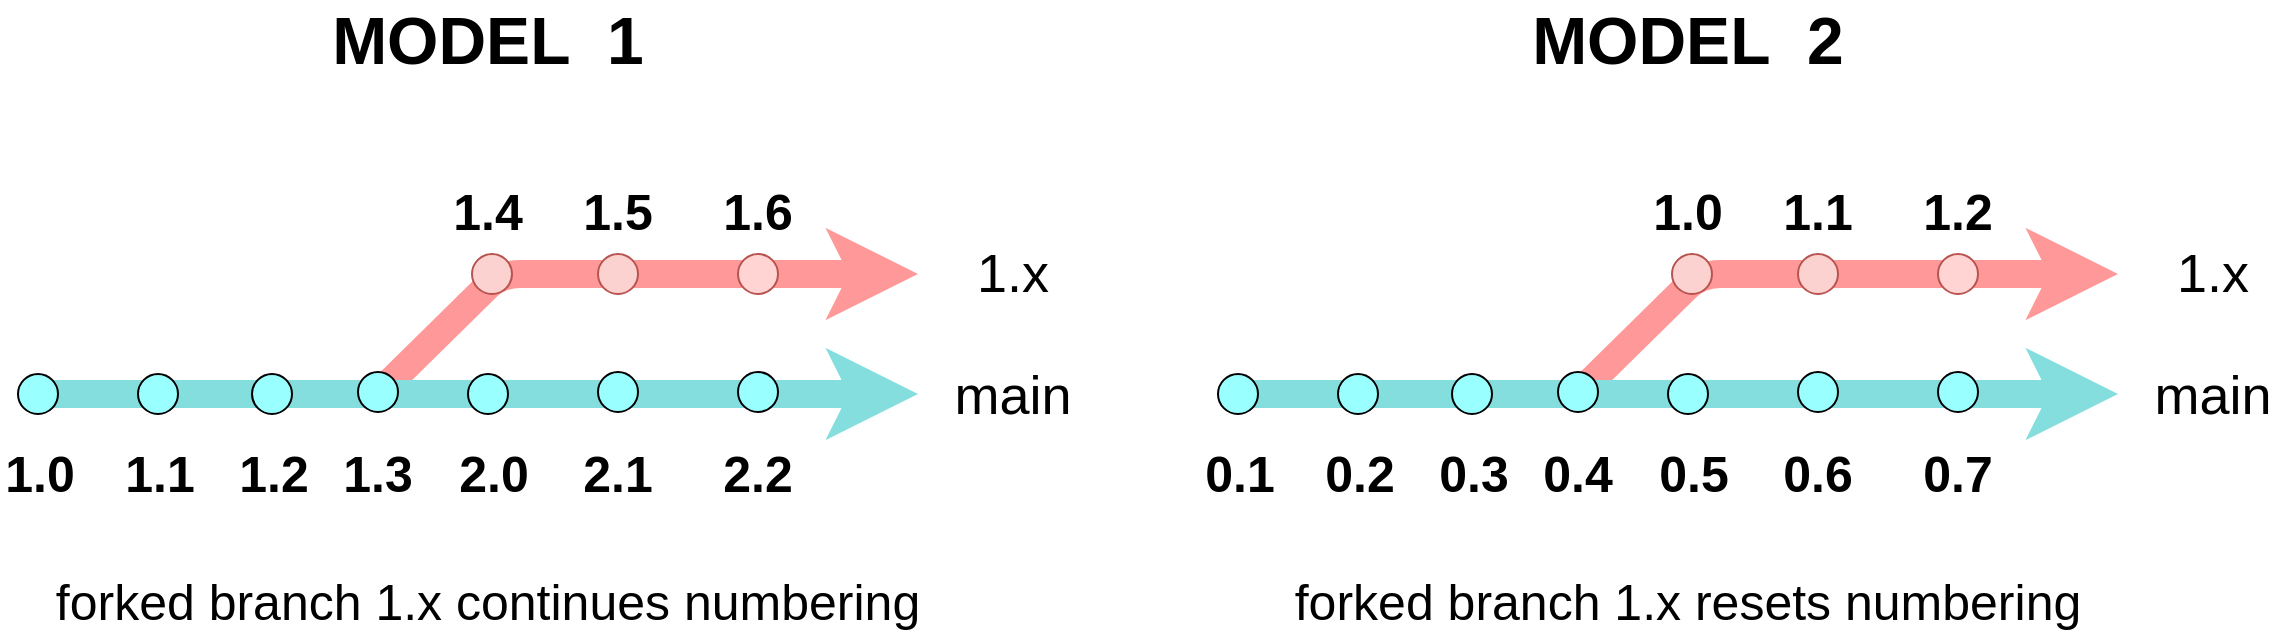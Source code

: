 <mxfile version="17.4.6"><diagram id="KP8oun5FIIsAHM88C_94" name="Page-1"><mxGraphModel dx="2272" dy="736" grid="1" gridSize="10" guides="1" tooltips="1" connect="1" arrows="1" fold="1" page="1" pageScale="1" pageWidth="850" pageHeight="1100" math="0" shadow="0"><root><mxCell id="0"/><mxCell id="1" parent="0"/><mxCell id="Y2DOTdt65TcM0h_Xz7_P-93" value="" style="group" parent="1" vertex="1" connectable="0"><mxGeometry x="-60" y="240" width="534" height="300" as="geometry"/></mxCell><mxCell id="Y2DOTdt65TcM0h_Xz7_P-67" value="" style="endArrow=classic;html=1;startSize=2;endSize=1;strokeWidth=14;strokeColor=#FF9999;endFill=1;" parent="Y2DOTdt65TcM0h_Xz7_P-93" edge="1"><mxGeometry y="-20" width="50" height="50" as="geometry"><mxPoint x="189" y="187" as="sourcePoint"/><mxPoint x="459" y="127" as="targetPoint"/><Array as="points"><mxPoint x="250" y="127"/></Array></mxGeometry></mxCell><mxCell id="Y2DOTdt65TcM0h_Xz7_P-68" value="" style="endArrow=classic;html=1;strokeWidth=14;fillColor=#fff2cc;strokeColor=#85DEDE;endFill=1;endSize=1;startSize=2;" parent="Y2DOTdt65TcM0h_Xz7_P-93" edge="1"><mxGeometry y="-20" width="50" height="50" as="geometry"><mxPoint x="19" y="187" as="sourcePoint"/><mxPoint x="459" y="187" as="targetPoint"/><Array as="points"/></mxGeometry></mxCell><mxCell id="Y2DOTdt65TcM0h_Xz7_P-69" value="1.0" style="text;html=1;strokeColor=none;fillColor=none;align=center;verticalAlign=middle;whiteSpace=wrap;rounded=0;fontStyle=1;fontFamily=Helvetica;fontSize=25;" parent="Y2DOTdt65TcM0h_Xz7_P-93" vertex="1"><mxGeometry y="216" width="40" height="20" as="geometry"/></mxCell><mxCell id="Y2DOTdt65TcM0h_Xz7_P-70" value="1.1" style="text;html=1;strokeColor=none;fillColor=none;align=center;verticalAlign=middle;whiteSpace=wrap;rounded=0;fontStyle=1;fontFamily=Helvetica;fontSize=25;" parent="Y2DOTdt65TcM0h_Xz7_P-93" vertex="1"><mxGeometry x="60" y="216" width="40" height="20" as="geometry"/></mxCell><mxCell id="Y2DOTdt65TcM0h_Xz7_P-71" value="1.2" style="text;html=1;strokeColor=none;fillColor=none;align=center;verticalAlign=middle;whiteSpace=wrap;rounded=0;fontStyle=1;fontFamily=Helvetica;fontSize=25;" parent="Y2DOTdt65TcM0h_Xz7_P-93" vertex="1"><mxGeometry x="117" y="216" width="40" height="20" as="geometry"/></mxCell><mxCell id="Y2DOTdt65TcM0h_Xz7_P-72" value="" style="ellipse;whiteSpace=wrap;html=1;aspect=fixed;fontFamily=Helvetica;fontSize=25;fillColor=#99FFFF;" parent="Y2DOTdt65TcM0h_Xz7_P-93" vertex="1"><mxGeometry x="9" y="177" width="20" height="20" as="geometry"/></mxCell><mxCell id="Y2DOTdt65TcM0h_Xz7_P-73" value="" style="ellipse;whiteSpace=wrap;html=1;aspect=fixed;fontFamily=Helvetica;fontSize=25;fillColor=#99FFFF;" parent="Y2DOTdt65TcM0h_Xz7_P-93" vertex="1"><mxGeometry x="69" y="177" width="20" height="20" as="geometry"/></mxCell><mxCell id="Y2DOTdt65TcM0h_Xz7_P-74" value="" style="ellipse;whiteSpace=wrap;html=1;aspect=fixed;fontFamily=Helvetica;fontSize=25;fillColor=#99FFFF;" parent="Y2DOTdt65TcM0h_Xz7_P-93" vertex="1"><mxGeometry x="126" y="177" width="20" height="20" as="geometry"/></mxCell><mxCell id="Y2DOTdt65TcM0h_Xz7_P-75" value="" style="ellipse;whiteSpace=wrap;html=1;aspect=fixed;fontFamily=Helvetica;fontSize=25;fillColor=#99FFFF;" parent="Y2DOTdt65TcM0h_Xz7_P-93" vertex="1"><mxGeometry x="179" y="176" width="20" height="20" as="geometry"/></mxCell><mxCell id="Y2DOTdt65TcM0h_Xz7_P-76" value="" style="ellipse;whiteSpace=wrap;html=1;aspect=fixed;fontFamily=Helvetica;fontSize=25;fillColor=#99FFFF;" parent="Y2DOTdt65TcM0h_Xz7_P-93" vertex="1"><mxGeometry x="234" y="177" width="20" height="20" as="geometry"/></mxCell><mxCell id="Y2DOTdt65TcM0h_Xz7_P-77" value="" style="ellipse;whiteSpace=wrap;html=1;aspect=fixed;fontFamily=Helvetica;fontSize=25;fillColor=#99FFFF;" parent="Y2DOTdt65TcM0h_Xz7_P-93" vertex="1"><mxGeometry x="299" y="176" width="20" height="20" as="geometry"/></mxCell><mxCell id="Y2DOTdt65TcM0h_Xz7_P-78" value="" style="ellipse;whiteSpace=wrap;html=1;aspect=fixed;fontFamily=Helvetica;fontSize=25;fillColor=#99FFFF;" parent="Y2DOTdt65TcM0h_Xz7_P-93" vertex="1"><mxGeometry x="369" y="176" width="20" height="20" as="geometry"/></mxCell><mxCell id="Y2DOTdt65TcM0h_Xz7_P-79" value="1.3" style="text;html=1;strokeColor=none;fillColor=none;align=center;verticalAlign=middle;whiteSpace=wrap;rounded=0;fontStyle=1;fontFamily=Helvetica;fontSize=25;" parent="Y2DOTdt65TcM0h_Xz7_P-93" vertex="1"><mxGeometry x="169" y="216" width="40" height="20" as="geometry"/></mxCell><mxCell id="Y2DOTdt65TcM0h_Xz7_P-80" value="1.4" style="text;html=1;strokeColor=none;fillColor=none;align=center;verticalAlign=middle;whiteSpace=wrap;rounded=0;fontStyle=1;fontFamily=Helvetica;fontSize=25;" parent="Y2DOTdt65TcM0h_Xz7_P-93" vertex="1"><mxGeometry x="224" y="85" width="40" height="20" as="geometry"/></mxCell><mxCell id="Y2DOTdt65TcM0h_Xz7_P-81" value="1.5" style="text;html=1;strokeColor=none;fillColor=none;align=center;verticalAlign=middle;whiteSpace=wrap;rounded=0;fontStyle=1;fontFamily=Helvetica;fontSize=25;" parent="Y2DOTdt65TcM0h_Xz7_P-93" vertex="1"><mxGeometry x="289" y="85" width="40" height="20" as="geometry"/></mxCell><mxCell id="Y2DOTdt65TcM0h_Xz7_P-82" value="1.6" style="text;html=1;strokeColor=none;fillColor=none;align=center;verticalAlign=middle;whiteSpace=wrap;rounded=0;fontStyle=1;fontFamily=Helvetica;fontSize=25;" parent="Y2DOTdt65TcM0h_Xz7_P-93" vertex="1"><mxGeometry x="359" y="85" width="40" height="20" as="geometry"/></mxCell><mxCell id="Y2DOTdt65TcM0h_Xz7_P-83" value="2.0" style="text;html=1;strokeColor=none;fillColor=none;align=center;verticalAlign=middle;whiteSpace=wrap;rounded=0;fontStyle=1;fontFamily=Helvetica;fontSize=25;" parent="Y2DOTdt65TcM0h_Xz7_P-93" vertex="1"><mxGeometry x="227" y="216" width="40" height="20" as="geometry"/></mxCell><mxCell id="Y2DOTdt65TcM0h_Xz7_P-84" value="2.1" style="text;html=1;strokeColor=none;fillColor=none;align=center;verticalAlign=middle;whiteSpace=wrap;rounded=0;fontStyle=1;fontFamily=Helvetica;fontSize=25;" parent="Y2DOTdt65TcM0h_Xz7_P-93" vertex="1"><mxGeometry x="289" y="216" width="40" height="20" as="geometry"/></mxCell><mxCell id="Y2DOTdt65TcM0h_Xz7_P-85" value="2.2" style="text;html=1;strokeColor=none;fillColor=none;align=center;verticalAlign=middle;whiteSpace=wrap;rounded=0;fontStyle=1;fontFamily=Helvetica;fontSize=25;" parent="Y2DOTdt65TcM0h_Xz7_P-93" vertex="1"><mxGeometry x="359" y="216" width="40" height="20" as="geometry"/></mxCell><mxCell id="Y2DOTdt65TcM0h_Xz7_P-86" value="" style="ellipse;whiteSpace=wrap;html=1;aspect=fixed;fontFamily=Helvetica;fontSize=25;strokeColor=#b85450;fillColor=#FCD2D0;" parent="Y2DOTdt65TcM0h_Xz7_P-93" vertex="1"><mxGeometry x="236" y="117" width="20" height="20" as="geometry"/></mxCell><mxCell id="Y2DOTdt65TcM0h_Xz7_P-87" value="" style="ellipse;whiteSpace=wrap;html=1;aspect=fixed;fontFamily=Helvetica;fontSize=25;strokeColor=#b85450;fillColor=#FCD2D0;" parent="Y2DOTdt65TcM0h_Xz7_P-93" vertex="1"><mxGeometry x="299" y="117" width="20" height="20" as="geometry"/></mxCell><mxCell id="Y2DOTdt65TcM0h_Xz7_P-88" value="" style="ellipse;whiteSpace=wrap;html=1;aspect=fixed;fontFamily=Helvetica;fontSize=25;strokeColor=#b85450;fillColor=#FFD4D2;" parent="Y2DOTdt65TcM0h_Xz7_P-93" vertex="1"><mxGeometry x="369" y="117" width="20" height="20" as="geometry"/></mxCell><mxCell id="Y2DOTdt65TcM0h_Xz7_P-89" value="forked branch 1.x continues numbering" style="text;html=1;strokeColor=none;fillColor=none;align=center;verticalAlign=middle;whiteSpace=wrap;rounded=0;fontFamily=Helvetica;fontSize=25;" parent="Y2DOTdt65TcM0h_Xz7_P-93" vertex="1"><mxGeometry x="24" y="280" width="440" height="20" as="geometry"/></mxCell><mxCell id="Y2DOTdt65TcM0h_Xz7_P-90" value="MODEL&amp;nbsp; 1" style="text;html=1;strokeColor=none;fillColor=none;align=center;verticalAlign=middle;whiteSpace=wrap;rounded=0;fontFamily=Helvetica;fontSize=33;fontStyle=1" parent="Y2DOTdt65TcM0h_Xz7_P-93" vertex="1"><mxGeometry x="149" width="190" height="20" as="geometry"/></mxCell><mxCell id="Y2DOTdt65TcM0h_Xz7_P-91" value="main" style="text;html=1;strokeColor=none;fillColor=none;align=center;verticalAlign=middle;whiteSpace=wrap;rounded=0;fontFamily=Helvetica;fontSize=27;" parent="Y2DOTdt65TcM0h_Xz7_P-93" vertex="1"><mxGeometry x="479" y="178" width="55" height="20" as="geometry"/></mxCell><mxCell id="Y2DOTdt65TcM0h_Xz7_P-92" value="1.x" style="text;html=1;strokeColor=none;fillColor=none;align=center;verticalAlign=middle;whiteSpace=wrap;rounded=0;fontFamily=Helvetica;fontSize=27;" parent="Y2DOTdt65TcM0h_Xz7_P-93" vertex="1"><mxGeometry x="479" y="117" width="55" height="20" as="geometry"/></mxCell><mxCell id="Y2DOTdt65TcM0h_Xz7_P-94" value="" style="group" parent="1" vertex="1" connectable="0"><mxGeometry x="540" y="240" width="534" height="300" as="geometry"/></mxCell><mxCell id="Y2DOTdt65TcM0h_Xz7_P-34" value="" style="endArrow=classic;html=1;startSize=2;endSize=1;strokeWidth=14;strokeColor=#FF9999;endFill=1;" parent="Y2DOTdt65TcM0h_Xz7_P-94" edge="1"><mxGeometry y="-20" width="50" height="50" as="geometry"><mxPoint x="189" y="187" as="sourcePoint"/><mxPoint x="459" y="127" as="targetPoint"/><Array as="points"><mxPoint x="250" y="127"/></Array></mxGeometry></mxCell><mxCell id="Y2DOTdt65TcM0h_Xz7_P-35" value="" style="endArrow=classic;html=1;strokeWidth=14;fillColor=#fff2cc;strokeColor=#85DEDE;endFill=1;endSize=1;startSize=2;" parent="Y2DOTdt65TcM0h_Xz7_P-94" edge="1"><mxGeometry y="-20" width="50" height="50" as="geometry"><mxPoint x="19" y="187" as="sourcePoint"/><mxPoint x="459" y="187" as="targetPoint"/><Array as="points"/></mxGeometry></mxCell><mxCell id="Y2DOTdt65TcM0h_Xz7_P-36" value="0.1" style="text;html=1;strokeColor=none;fillColor=none;align=center;verticalAlign=middle;whiteSpace=wrap;rounded=0;fontStyle=1;fontFamily=Helvetica;fontSize=25;" parent="Y2DOTdt65TcM0h_Xz7_P-94" vertex="1"><mxGeometry y="216" width="40" height="20" as="geometry"/></mxCell><mxCell id="Y2DOTdt65TcM0h_Xz7_P-37" value="0.2" style="text;html=1;strokeColor=none;fillColor=none;align=center;verticalAlign=middle;whiteSpace=wrap;rounded=0;fontStyle=1;fontFamily=Helvetica;fontSize=25;" parent="Y2DOTdt65TcM0h_Xz7_P-94" vertex="1"><mxGeometry x="60" y="216" width="40" height="20" as="geometry"/></mxCell><mxCell id="Y2DOTdt65TcM0h_Xz7_P-38" value="0.3" style="text;html=1;strokeColor=none;fillColor=none;align=center;verticalAlign=middle;whiteSpace=wrap;rounded=0;fontStyle=1;fontFamily=Helvetica;fontSize=25;" parent="Y2DOTdt65TcM0h_Xz7_P-94" vertex="1"><mxGeometry x="117" y="216" width="40" height="20" as="geometry"/></mxCell><mxCell id="Y2DOTdt65TcM0h_Xz7_P-39" value="" style="ellipse;whiteSpace=wrap;html=1;aspect=fixed;fontFamily=Helvetica;fontSize=25;fillColor=#99FFFF;" parent="Y2DOTdt65TcM0h_Xz7_P-94" vertex="1"><mxGeometry x="9" y="177" width="20" height="20" as="geometry"/></mxCell><mxCell id="Y2DOTdt65TcM0h_Xz7_P-40" value="" style="ellipse;whiteSpace=wrap;html=1;aspect=fixed;fontFamily=Helvetica;fontSize=25;fillColor=#99FFFF;" parent="Y2DOTdt65TcM0h_Xz7_P-94" vertex="1"><mxGeometry x="69" y="177" width="20" height="20" as="geometry"/></mxCell><mxCell id="Y2DOTdt65TcM0h_Xz7_P-41" value="" style="ellipse;whiteSpace=wrap;html=1;aspect=fixed;fontFamily=Helvetica;fontSize=25;fillColor=#99FFFF;" parent="Y2DOTdt65TcM0h_Xz7_P-94" vertex="1"><mxGeometry x="126" y="177" width="20" height="20" as="geometry"/></mxCell><mxCell id="Y2DOTdt65TcM0h_Xz7_P-42" value="" style="ellipse;whiteSpace=wrap;html=1;aspect=fixed;fontFamily=Helvetica;fontSize=25;fillColor=#99FFFF;" parent="Y2DOTdt65TcM0h_Xz7_P-94" vertex="1"><mxGeometry x="179" y="176" width="20" height="20" as="geometry"/></mxCell><mxCell id="Y2DOTdt65TcM0h_Xz7_P-43" value="" style="ellipse;whiteSpace=wrap;html=1;aspect=fixed;fontFamily=Helvetica;fontSize=25;fillColor=#99FFFF;" parent="Y2DOTdt65TcM0h_Xz7_P-94" vertex="1"><mxGeometry x="234" y="177" width="20" height="20" as="geometry"/></mxCell><mxCell id="Y2DOTdt65TcM0h_Xz7_P-44" value="" style="ellipse;whiteSpace=wrap;html=1;aspect=fixed;fontFamily=Helvetica;fontSize=25;fillColor=#99FFFF;" parent="Y2DOTdt65TcM0h_Xz7_P-94" vertex="1"><mxGeometry x="299" y="176" width="20" height="20" as="geometry"/></mxCell><mxCell id="Y2DOTdt65TcM0h_Xz7_P-45" value="" style="ellipse;whiteSpace=wrap;html=1;aspect=fixed;fontFamily=Helvetica;fontSize=25;fillColor=#99FFFF;" parent="Y2DOTdt65TcM0h_Xz7_P-94" vertex="1"><mxGeometry x="369" y="176" width="20" height="20" as="geometry"/></mxCell><mxCell id="Y2DOTdt65TcM0h_Xz7_P-46" value="0.4" style="text;html=1;strokeColor=none;fillColor=none;align=center;verticalAlign=middle;whiteSpace=wrap;rounded=0;fontStyle=1;fontFamily=Helvetica;fontSize=25;" parent="Y2DOTdt65TcM0h_Xz7_P-94" vertex="1"><mxGeometry x="169" y="216" width="40" height="20" as="geometry"/></mxCell><mxCell id="Y2DOTdt65TcM0h_Xz7_P-47" value="1.0" style="text;html=1;strokeColor=none;fillColor=none;align=center;verticalAlign=middle;whiteSpace=wrap;rounded=0;fontStyle=1;fontFamily=Helvetica;fontSize=25;" parent="Y2DOTdt65TcM0h_Xz7_P-94" vertex="1"><mxGeometry x="224" y="85" width="40" height="20" as="geometry"/></mxCell><mxCell id="Y2DOTdt65TcM0h_Xz7_P-48" value="1.1" style="text;html=1;strokeColor=none;fillColor=none;align=center;verticalAlign=middle;whiteSpace=wrap;rounded=0;fontStyle=1;fontFamily=Helvetica;fontSize=25;" parent="Y2DOTdt65TcM0h_Xz7_P-94" vertex="1"><mxGeometry x="289" y="85" width="40" height="20" as="geometry"/></mxCell><mxCell id="Y2DOTdt65TcM0h_Xz7_P-49" value="1.2" style="text;html=1;strokeColor=none;fillColor=none;align=center;verticalAlign=middle;whiteSpace=wrap;rounded=0;fontStyle=1;fontFamily=Helvetica;fontSize=25;" parent="Y2DOTdt65TcM0h_Xz7_P-94" vertex="1"><mxGeometry x="359" y="85" width="40" height="20" as="geometry"/></mxCell><mxCell id="Y2DOTdt65TcM0h_Xz7_P-50" value="0.5" style="text;html=1;strokeColor=none;fillColor=none;align=center;verticalAlign=middle;whiteSpace=wrap;rounded=0;fontStyle=1;fontFamily=Helvetica;fontSize=25;" parent="Y2DOTdt65TcM0h_Xz7_P-94" vertex="1"><mxGeometry x="227" y="216" width="40" height="20" as="geometry"/></mxCell><mxCell id="Y2DOTdt65TcM0h_Xz7_P-51" value="0.6" style="text;html=1;strokeColor=none;fillColor=none;align=center;verticalAlign=middle;whiteSpace=wrap;rounded=0;fontStyle=1;fontFamily=Helvetica;fontSize=25;" parent="Y2DOTdt65TcM0h_Xz7_P-94" vertex="1"><mxGeometry x="289" y="216" width="40" height="20" as="geometry"/></mxCell><mxCell id="Y2DOTdt65TcM0h_Xz7_P-52" value="0.7" style="text;html=1;strokeColor=none;fillColor=none;align=center;verticalAlign=middle;whiteSpace=wrap;rounded=0;fontStyle=1;fontFamily=Helvetica;fontSize=25;" parent="Y2DOTdt65TcM0h_Xz7_P-94" vertex="1"><mxGeometry x="359" y="216" width="40" height="20" as="geometry"/></mxCell><mxCell id="Y2DOTdt65TcM0h_Xz7_P-53" value="" style="ellipse;whiteSpace=wrap;html=1;aspect=fixed;fontFamily=Helvetica;fontSize=25;strokeColor=#b85450;fillColor=#FCD2D0;" parent="Y2DOTdt65TcM0h_Xz7_P-94" vertex="1"><mxGeometry x="236" y="117" width="20" height="20" as="geometry"/></mxCell><mxCell id="Y2DOTdt65TcM0h_Xz7_P-54" value="" style="ellipse;whiteSpace=wrap;html=1;aspect=fixed;fontFamily=Helvetica;fontSize=25;strokeColor=#b85450;fillColor=#FCD2D0;" parent="Y2DOTdt65TcM0h_Xz7_P-94" vertex="1"><mxGeometry x="299" y="117" width="20" height="20" as="geometry"/></mxCell><mxCell id="Y2DOTdt65TcM0h_Xz7_P-55" value="" style="ellipse;whiteSpace=wrap;html=1;aspect=fixed;fontFamily=Helvetica;fontSize=25;strokeColor=#b85450;fillColor=#FFD4D2;" parent="Y2DOTdt65TcM0h_Xz7_P-94" vertex="1"><mxGeometry x="369" y="117" width="20" height="20" as="geometry"/></mxCell><mxCell id="Y2DOTdt65TcM0h_Xz7_P-57" value="forked branch 1.x resets numbering" style="text;html=1;strokeColor=none;fillColor=none;align=center;verticalAlign=middle;whiteSpace=wrap;rounded=0;fontFamily=Helvetica;fontSize=25;" parent="Y2DOTdt65TcM0h_Xz7_P-94" vertex="1"><mxGeometry x="24" y="280" width="440" height="20" as="geometry"/></mxCell><mxCell id="Y2DOTdt65TcM0h_Xz7_P-60" value="MODEL&amp;nbsp; 2" style="text;html=1;strokeColor=none;fillColor=none;align=center;verticalAlign=middle;whiteSpace=wrap;rounded=0;fontFamily=Helvetica;fontSize=33;fontStyle=1" parent="Y2DOTdt65TcM0h_Xz7_P-94" vertex="1"><mxGeometry x="149" width="190" height="20" as="geometry"/></mxCell><mxCell id="Y2DOTdt65TcM0h_Xz7_P-65" value="main" style="text;html=1;strokeColor=none;fillColor=none;align=center;verticalAlign=middle;whiteSpace=wrap;rounded=0;fontFamily=Helvetica;fontSize=27;" parent="Y2DOTdt65TcM0h_Xz7_P-94" vertex="1"><mxGeometry x="479" y="178" width="55" height="20" as="geometry"/></mxCell><mxCell id="Y2DOTdt65TcM0h_Xz7_P-66" value="1.x" style="text;html=1;strokeColor=none;fillColor=none;align=center;verticalAlign=middle;whiteSpace=wrap;rounded=0;fontFamily=Helvetica;fontSize=27;" parent="Y2DOTdt65TcM0h_Xz7_P-94" vertex="1"><mxGeometry x="479" y="117" width="55" height="20" as="geometry"/></mxCell></root></mxGraphModel></diagram></mxfile>